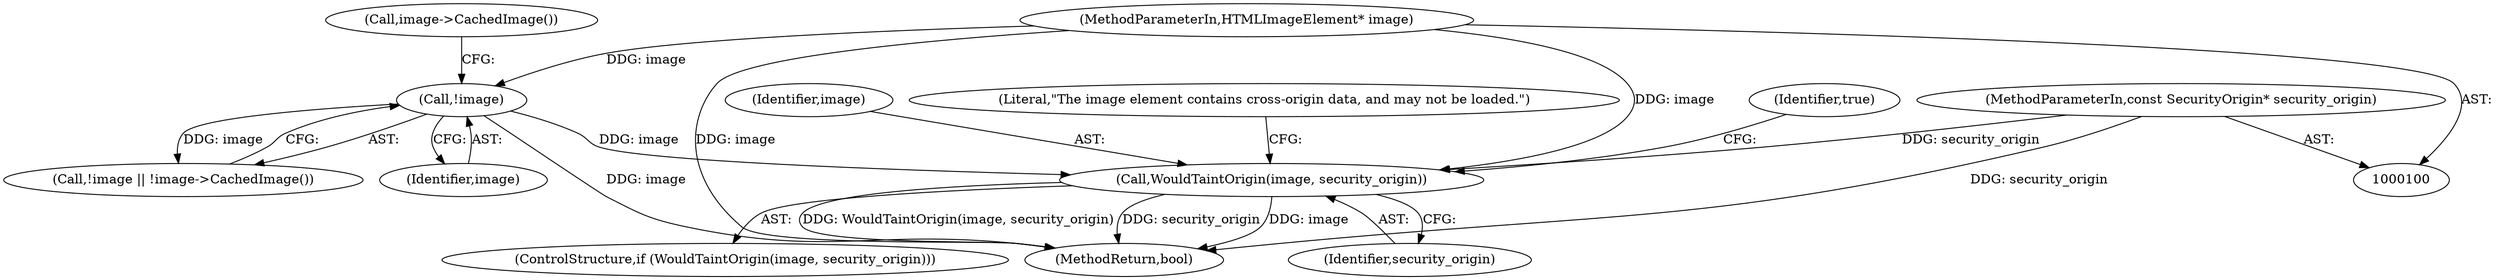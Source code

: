 digraph "0_Chrome_fae4d7b7d7e5c8a04a8b7a3258c0fc8362afa24c@pointer" {
"1000138" [label="(Call,WouldTaintOrigin(image, security_origin))"];
"1000108" [label="(Call,!image)"];
"1000103" [label="(MethodParameterIn,HTMLImageElement* image)"];
"1000101" [label="(MethodParameterIn,const SecurityOrigin* security_origin)"];
"1000148" [label="(MethodReturn,bool)"];
"1000101" [label="(MethodParameterIn,const SecurityOrigin* security_origin)"];
"1000139" [label="(Identifier,image)"];
"1000138" [label="(Call,WouldTaintOrigin(image, security_origin))"];
"1000143" [label="(Literal,\"The image element contains cross-origin data, and may not be loaded.\")"];
"1000108" [label="(Call,!image)"];
"1000103" [label="(MethodParameterIn,HTMLImageElement* image)"];
"1000147" [label="(Identifier,true)"];
"1000107" [label="(Call,!image || !image->CachedImage())"];
"1000137" [label="(ControlStructure,if (WouldTaintOrigin(image, security_origin)))"];
"1000140" [label="(Identifier,security_origin)"];
"1000111" [label="(Call,image->CachedImage())"];
"1000109" [label="(Identifier,image)"];
"1000138" -> "1000137"  [label="AST: "];
"1000138" -> "1000140"  [label="CFG: "];
"1000139" -> "1000138"  [label="AST: "];
"1000140" -> "1000138"  [label="AST: "];
"1000143" -> "1000138"  [label="CFG: "];
"1000147" -> "1000138"  [label="CFG: "];
"1000138" -> "1000148"  [label="DDG: security_origin"];
"1000138" -> "1000148"  [label="DDG: image"];
"1000138" -> "1000148"  [label="DDG: WouldTaintOrigin(image, security_origin)"];
"1000108" -> "1000138"  [label="DDG: image"];
"1000103" -> "1000138"  [label="DDG: image"];
"1000101" -> "1000138"  [label="DDG: security_origin"];
"1000108" -> "1000107"  [label="AST: "];
"1000108" -> "1000109"  [label="CFG: "];
"1000109" -> "1000108"  [label="AST: "];
"1000111" -> "1000108"  [label="CFG: "];
"1000107" -> "1000108"  [label="CFG: "];
"1000108" -> "1000148"  [label="DDG: image"];
"1000108" -> "1000107"  [label="DDG: image"];
"1000103" -> "1000108"  [label="DDG: image"];
"1000103" -> "1000100"  [label="AST: "];
"1000103" -> "1000148"  [label="DDG: image"];
"1000101" -> "1000100"  [label="AST: "];
"1000101" -> "1000148"  [label="DDG: security_origin"];
}
